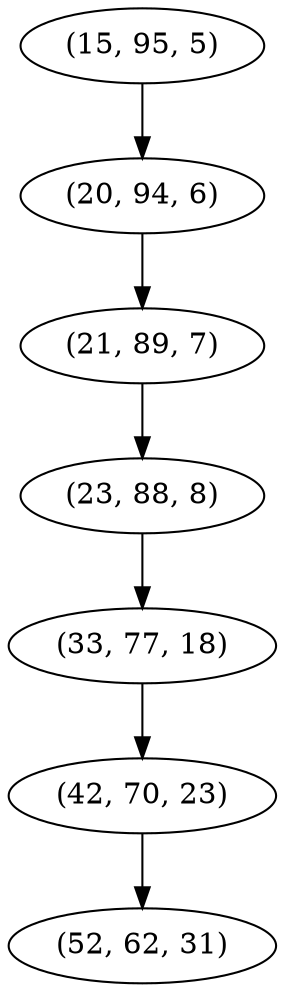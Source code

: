 digraph tree {
    "(15, 95, 5)";
    "(20, 94, 6)";
    "(21, 89, 7)";
    "(23, 88, 8)";
    "(33, 77, 18)";
    "(42, 70, 23)";
    "(52, 62, 31)";
    "(15, 95, 5)" -> "(20, 94, 6)";
    "(20, 94, 6)" -> "(21, 89, 7)";
    "(21, 89, 7)" -> "(23, 88, 8)";
    "(23, 88, 8)" -> "(33, 77, 18)";
    "(33, 77, 18)" -> "(42, 70, 23)";
    "(42, 70, 23)" -> "(52, 62, 31)";
}

